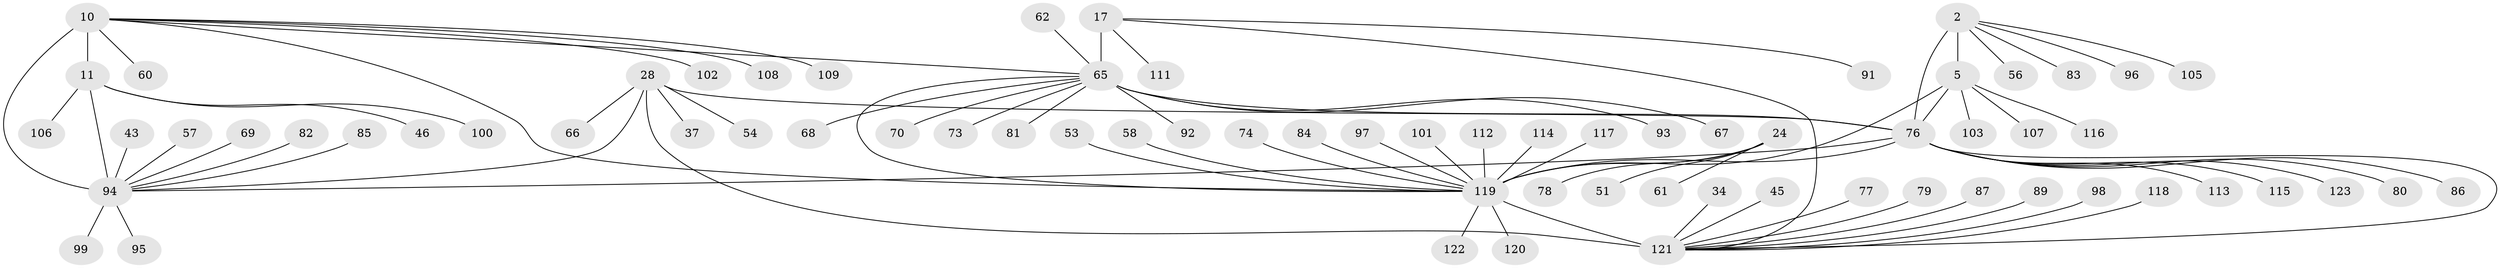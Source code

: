 // original degree distribution, {7: 0.056910569105691054, 6: 0.024390243902439025, 13: 0.008130081300813009, 8: 0.04878048780487805, 10: 0.04065040650406504, 9: 0.024390243902439025, 11: 0.016260162601626018, 12: 0.016260162601626018, 5: 0.016260162601626018, 4: 0.008130081300813009, 1: 0.6341463414634146, 2: 0.08130081300813008, 3: 0.024390243902439025}
// Generated by graph-tools (version 1.1) at 2025/58/03/04/25 21:58:19]
// undirected, 73 vertices, 82 edges
graph export_dot {
graph [start="1"]
  node [color=gray90,style=filled];
  2 [super="+1"];
  5 [super="+3"];
  10 [super="+9"];
  11 [super="+8"];
  17 [super="+15"];
  24 [super="+23"];
  28 [super="+27"];
  34;
  37;
  43;
  45;
  46;
  51;
  53;
  54;
  56;
  57;
  58;
  60;
  61;
  62;
  65 [super="+18+32+35+38+59"];
  66;
  67;
  68;
  69;
  70 [super="+40"];
  73;
  74;
  76 [super="+50"];
  77 [super="+72"];
  78;
  79 [super="+48"];
  80;
  81;
  82;
  83;
  84;
  85;
  86;
  87;
  89;
  91 [super="+64"];
  92;
  93;
  94 [super="+33+12"];
  95;
  96;
  97;
  98;
  99 [super="+90"];
  100;
  101;
  102;
  103;
  105;
  106 [super="+88"];
  107;
  108;
  109;
  111;
  112;
  113;
  114;
  115;
  116;
  117;
  118;
  119 [super="+42+47+63+110+49+52"];
  120;
  121 [super="+44+30"];
  122;
  123;
  2 -- 5 [weight=4];
  2 -- 83;
  2 -- 96;
  2 -- 56;
  2 -- 105;
  2 -- 76 [weight=4];
  5 -- 107;
  5 -- 116;
  5 -- 103;
  5 -- 119;
  5 -- 76 [weight=4];
  10 -- 11 [weight=4];
  10 -- 102;
  10 -- 108;
  10 -- 109;
  10 -- 60;
  10 -- 94 [weight=4];
  10 -- 65;
  10 -- 119;
  11 -- 46;
  11 -- 100;
  11 -- 106;
  11 -- 94 [weight=4];
  17 -- 111;
  17 -- 121 [weight=2];
  17 -- 91;
  17 -- 65 [weight=8];
  24 -- 51;
  24 -- 61;
  24 -- 78;
  24 -- 119 [weight=8];
  28 -- 66;
  28 -- 37;
  28 -- 54;
  28 -- 94 [weight=2];
  28 -- 121 [weight=9];
  28 -- 76;
  34 -- 121;
  43 -- 94;
  45 -- 121;
  53 -- 119;
  57 -- 94;
  58 -- 119;
  62 -- 65;
  65 -- 67;
  65 -- 68;
  65 -- 70;
  65 -- 73;
  65 -- 81;
  65 -- 92;
  65 -- 93;
  65 -- 119 [weight=2];
  65 -- 76;
  69 -- 94;
  74 -- 119;
  76 -- 80;
  76 -- 113;
  76 -- 115;
  76 -- 86;
  76 -- 119 [weight=3];
  76 -- 121;
  76 -- 123;
  76 -- 94;
  77 -- 121;
  79 -- 121;
  82 -- 94;
  84 -- 119;
  85 -- 94;
  87 -- 121;
  89 -- 121;
  94 -- 99;
  94 -- 95;
  97 -- 119;
  98 -- 121;
  101 -- 119;
  112 -- 119;
  114 -- 119;
  117 -- 119;
  118 -- 121;
  119 -- 122;
  119 -- 120;
  119 -- 121 [weight=2];
}

